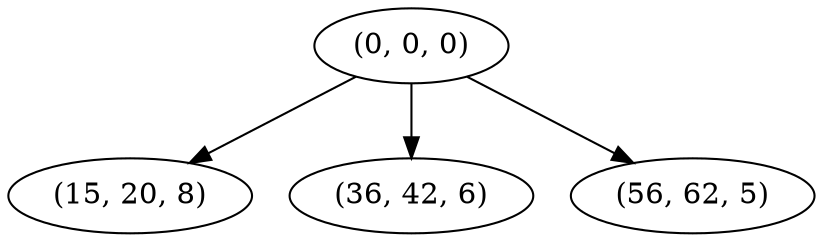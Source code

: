 digraph tree {
    "(0, 0, 0)";
    "(15, 20, 8)";
    "(36, 42, 6)";
    "(56, 62, 5)";
    "(0, 0, 0)" -> "(15, 20, 8)";
    "(0, 0, 0)" -> "(36, 42, 6)";
    "(0, 0, 0)" -> "(56, 62, 5)";
}
